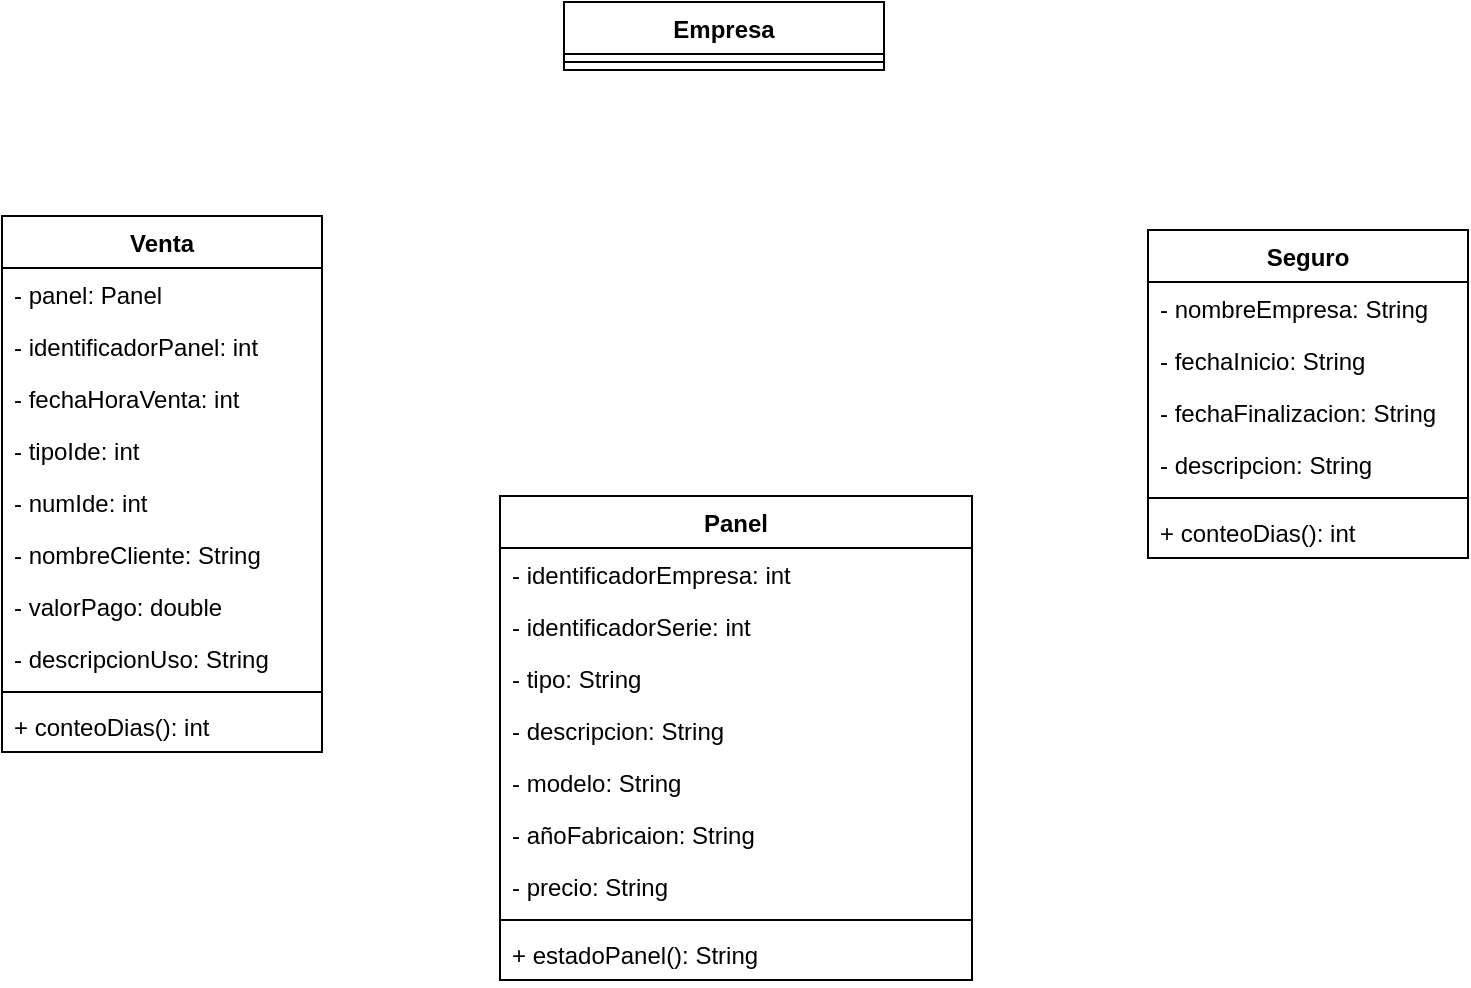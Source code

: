 <mxfile version="18.1.2" type="device"><diagram id="yd0AvLC5m7V5OH5sMlyk" name="Page-1"><mxGraphModel dx="1350" dy="793" grid="0" gridSize="10" guides="1" tooltips="1" connect="1" arrows="1" fold="1" page="1" pageScale="1" pageWidth="827" pageHeight="1169" math="0" shadow="0"><root><mxCell id="0"/><mxCell id="1" parent="0"/><mxCell id="D4gelejAomO8vIl_AThN-1" value="Panel" style="swimlane;fontStyle=1;align=center;verticalAlign=top;childLayout=stackLayout;horizontal=1;startSize=26;horizontalStack=0;resizeParent=1;resizeParentMax=0;resizeLast=0;collapsible=1;marginBottom=0;" vertex="1" parent="1"><mxGeometry x="318" y="398" width="236" height="242" as="geometry"/></mxCell><mxCell id="D4gelejAomO8vIl_AThN-2" value="- identificadorEmpresa: int" style="text;strokeColor=none;fillColor=none;align=left;verticalAlign=top;spacingLeft=4;spacingRight=4;overflow=hidden;rotatable=0;points=[[0,0.5],[1,0.5]];portConstraint=eastwest;" vertex="1" parent="D4gelejAomO8vIl_AThN-1"><mxGeometry y="26" width="236" height="26" as="geometry"/></mxCell><mxCell id="D4gelejAomO8vIl_AThN-5" value="- identificadorSerie: int" style="text;strokeColor=none;fillColor=none;align=left;verticalAlign=top;spacingLeft=4;spacingRight=4;overflow=hidden;rotatable=0;points=[[0,0.5],[1,0.5]];portConstraint=eastwest;" vertex="1" parent="D4gelejAomO8vIl_AThN-1"><mxGeometry y="52" width="236" height="26" as="geometry"/></mxCell><mxCell id="D4gelejAomO8vIl_AThN-6" value="- tipo: String" style="text;strokeColor=none;fillColor=none;align=left;verticalAlign=top;spacingLeft=4;spacingRight=4;overflow=hidden;rotatable=0;points=[[0,0.5],[1,0.5]];portConstraint=eastwest;" vertex="1" parent="D4gelejAomO8vIl_AThN-1"><mxGeometry y="78" width="236" height="26" as="geometry"/></mxCell><mxCell id="D4gelejAomO8vIl_AThN-7" value="- descripcion: String" style="text;strokeColor=none;fillColor=none;align=left;verticalAlign=top;spacingLeft=4;spacingRight=4;overflow=hidden;rotatable=0;points=[[0,0.5],[1,0.5]];portConstraint=eastwest;" vertex="1" parent="D4gelejAomO8vIl_AThN-1"><mxGeometry y="104" width="236" height="26" as="geometry"/></mxCell><mxCell id="D4gelejAomO8vIl_AThN-8" value="- modelo: String" style="text;strokeColor=none;fillColor=none;align=left;verticalAlign=top;spacingLeft=4;spacingRight=4;overflow=hidden;rotatable=0;points=[[0,0.5],[1,0.5]];portConstraint=eastwest;" vertex="1" parent="D4gelejAomO8vIl_AThN-1"><mxGeometry y="130" width="236" height="26" as="geometry"/></mxCell><mxCell id="D4gelejAomO8vIl_AThN-9" value="- añoFabricaion: String" style="text;strokeColor=none;fillColor=none;align=left;verticalAlign=top;spacingLeft=4;spacingRight=4;overflow=hidden;rotatable=0;points=[[0,0.5],[1,0.5]];portConstraint=eastwest;" vertex="1" parent="D4gelejAomO8vIl_AThN-1"><mxGeometry y="156" width="236" height="26" as="geometry"/></mxCell><mxCell id="D4gelejAomO8vIl_AThN-10" value="- precio: String" style="text;strokeColor=none;fillColor=none;align=left;verticalAlign=top;spacingLeft=4;spacingRight=4;overflow=hidden;rotatable=0;points=[[0,0.5],[1,0.5]];portConstraint=eastwest;" vertex="1" parent="D4gelejAomO8vIl_AThN-1"><mxGeometry y="182" width="236" height="26" as="geometry"/></mxCell><mxCell id="D4gelejAomO8vIl_AThN-3" value="" style="line;strokeWidth=1;fillColor=none;align=left;verticalAlign=middle;spacingTop=-1;spacingLeft=3;spacingRight=3;rotatable=0;labelPosition=right;points=[];portConstraint=eastwest;" vertex="1" parent="D4gelejAomO8vIl_AThN-1"><mxGeometry y="208" width="236" height="8" as="geometry"/></mxCell><mxCell id="D4gelejAomO8vIl_AThN-4" value="+ estadoPanel(): String" style="text;strokeColor=none;fillColor=none;align=left;verticalAlign=top;spacingLeft=4;spacingRight=4;overflow=hidden;rotatable=0;points=[[0,0.5],[1,0.5]];portConstraint=eastwest;" vertex="1" parent="D4gelejAomO8vIl_AThN-1"><mxGeometry y="216" width="236" height="26" as="geometry"/></mxCell><mxCell id="D4gelejAomO8vIl_AThN-11" value="Venta" style="swimlane;fontStyle=1;align=center;verticalAlign=top;childLayout=stackLayout;horizontal=1;startSize=26;horizontalStack=0;resizeParent=1;resizeParentMax=0;resizeLast=0;collapsible=1;marginBottom=0;" vertex="1" parent="1"><mxGeometry x="69" y="258" width="160" height="268" as="geometry"/></mxCell><mxCell id="D4gelejAomO8vIl_AThN-12" value="- panel: Panel" style="text;strokeColor=none;fillColor=none;align=left;verticalAlign=top;spacingLeft=4;spacingRight=4;overflow=hidden;rotatable=0;points=[[0,0.5],[1,0.5]];portConstraint=eastwest;" vertex="1" parent="D4gelejAomO8vIl_AThN-11"><mxGeometry y="26" width="160" height="26" as="geometry"/></mxCell><mxCell id="D4gelejAomO8vIl_AThN-15" value="- identificadorPanel: int" style="text;strokeColor=none;fillColor=none;align=left;verticalAlign=top;spacingLeft=4;spacingRight=4;overflow=hidden;rotatable=0;points=[[0,0.5],[1,0.5]];portConstraint=eastwest;" vertex="1" parent="D4gelejAomO8vIl_AThN-11"><mxGeometry y="52" width="160" height="26" as="geometry"/></mxCell><mxCell id="D4gelejAomO8vIl_AThN-16" value="- fechaHoraVenta: int" style="text;strokeColor=none;fillColor=none;align=left;verticalAlign=top;spacingLeft=4;spacingRight=4;overflow=hidden;rotatable=0;points=[[0,0.5],[1,0.5]];portConstraint=eastwest;" vertex="1" parent="D4gelejAomO8vIl_AThN-11"><mxGeometry y="78" width="160" height="26" as="geometry"/></mxCell><mxCell id="D4gelejAomO8vIl_AThN-17" value="- tipoIde: int" style="text;strokeColor=none;fillColor=none;align=left;verticalAlign=top;spacingLeft=4;spacingRight=4;overflow=hidden;rotatable=0;points=[[0,0.5],[1,0.5]];portConstraint=eastwest;" vertex="1" parent="D4gelejAomO8vIl_AThN-11"><mxGeometry y="104" width="160" height="26" as="geometry"/></mxCell><mxCell id="D4gelejAomO8vIl_AThN-18" value="- numIde: int" style="text;strokeColor=none;fillColor=none;align=left;verticalAlign=top;spacingLeft=4;spacingRight=4;overflow=hidden;rotatable=0;points=[[0,0.5],[1,0.5]];portConstraint=eastwest;" vertex="1" parent="D4gelejAomO8vIl_AThN-11"><mxGeometry y="130" width="160" height="26" as="geometry"/></mxCell><mxCell id="D4gelejAomO8vIl_AThN-20" value="- nombreCliente: String" style="text;strokeColor=none;fillColor=none;align=left;verticalAlign=top;spacingLeft=4;spacingRight=4;overflow=hidden;rotatable=0;points=[[0,0.5],[1,0.5]];portConstraint=eastwest;" vertex="1" parent="D4gelejAomO8vIl_AThN-11"><mxGeometry y="156" width="160" height="26" as="geometry"/></mxCell><mxCell id="D4gelejAomO8vIl_AThN-19" value="- valorPago: double" style="text;strokeColor=none;fillColor=none;align=left;verticalAlign=top;spacingLeft=4;spacingRight=4;overflow=hidden;rotatable=0;points=[[0,0.5],[1,0.5]];portConstraint=eastwest;" vertex="1" parent="D4gelejAomO8vIl_AThN-11"><mxGeometry y="182" width="160" height="26" as="geometry"/></mxCell><mxCell id="D4gelejAomO8vIl_AThN-21" value="- descripcionUso: String" style="text;strokeColor=none;fillColor=none;align=left;verticalAlign=top;spacingLeft=4;spacingRight=4;overflow=hidden;rotatable=0;points=[[0,0.5],[1,0.5]];portConstraint=eastwest;" vertex="1" parent="D4gelejAomO8vIl_AThN-11"><mxGeometry y="208" width="160" height="26" as="geometry"/></mxCell><mxCell id="D4gelejAomO8vIl_AThN-13" value="" style="line;strokeWidth=1;fillColor=none;align=left;verticalAlign=middle;spacingTop=-1;spacingLeft=3;spacingRight=3;rotatable=0;labelPosition=right;points=[];portConstraint=eastwest;" vertex="1" parent="D4gelejAomO8vIl_AThN-11"><mxGeometry y="234" width="160" height="8" as="geometry"/></mxCell><mxCell id="D4gelejAomO8vIl_AThN-14" value="+ conteoDias(): int" style="text;strokeColor=none;fillColor=none;align=left;verticalAlign=top;spacingLeft=4;spacingRight=4;overflow=hidden;rotatable=0;points=[[0,0.5],[1,0.5]];portConstraint=eastwest;" vertex="1" parent="D4gelejAomO8vIl_AThN-11"><mxGeometry y="242" width="160" height="26" as="geometry"/></mxCell><mxCell id="D4gelejAomO8vIl_AThN-22" value="Seguro" style="swimlane;fontStyle=1;align=center;verticalAlign=top;childLayout=stackLayout;horizontal=1;startSize=26;horizontalStack=0;resizeParent=1;resizeParentMax=0;resizeLast=0;collapsible=1;marginBottom=0;" vertex="1" parent="1"><mxGeometry x="642" y="265" width="160" height="164" as="geometry"/></mxCell><mxCell id="D4gelejAomO8vIl_AThN-23" value="- nombreEmpresa: String" style="text;strokeColor=none;fillColor=none;align=left;verticalAlign=top;spacingLeft=4;spacingRight=4;overflow=hidden;rotatable=0;points=[[0,0.5],[1,0.5]];portConstraint=eastwest;" vertex="1" parent="D4gelejAomO8vIl_AThN-22"><mxGeometry y="26" width="160" height="26" as="geometry"/></mxCell><mxCell id="D4gelejAomO8vIl_AThN-26" value="- fechaInicio: String" style="text;strokeColor=none;fillColor=none;align=left;verticalAlign=top;spacingLeft=4;spacingRight=4;overflow=hidden;rotatable=0;points=[[0,0.5],[1,0.5]];portConstraint=eastwest;" vertex="1" parent="D4gelejAomO8vIl_AThN-22"><mxGeometry y="52" width="160" height="26" as="geometry"/></mxCell><mxCell id="D4gelejAomO8vIl_AThN-27" value="- fechaFinalizacion: String" style="text;strokeColor=none;fillColor=none;align=left;verticalAlign=top;spacingLeft=4;spacingRight=4;overflow=hidden;rotatable=0;points=[[0,0.5],[1,0.5]];portConstraint=eastwest;" vertex="1" parent="D4gelejAomO8vIl_AThN-22"><mxGeometry y="78" width="160" height="26" as="geometry"/></mxCell><mxCell id="D4gelejAomO8vIl_AThN-28" value="- descripcion: String" style="text;strokeColor=none;fillColor=none;align=left;verticalAlign=top;spacingLeft=4;spacingRight=4;overflow=hidden;rotatable=0;points=[[0,0.5],[1,0.5]];portConstraint=eastwest;" vertex="1" parent="D4gelejAomO8vIl_AThN-22"><mxGeometry y="104" width="160" height="26" as="geometry"/></mxCell><mxCell id="D4gelejAomO8vIl_AThN-24" value="" style="line;strokeWidth=1;fillColor=none;align=left;verticalAlign=middle;spacingTop=-1;spacingLeft=3;spacingRight=3;rotatable=0;labelPosition=right;points=[];portConstraint=eastwest;" vertex="1" parent="D4gelejAomO8vIl_AThN-22"><mxGeometry y="130" width="160" height="8" as="geometry"/></mxCell><mxCell id="D4gelejAomO8vIl_AThN-25" value="+ conteoDias(): int" style="text;strokeColor=none;fillColor=none;align=left;verticalAlign=top;spacingLeft=4;spacingRight=4;overflow=hidden;rotatable=0;points=[[0,0.5],[1,0.5]];portConstraint=eastwest;" vertex="1" parent="D4gelejAomO8vIl_AThN-22"><mxGeometry y="138" width="160" height="26" as="geometry"/></mxCell><mxCell id="D4gelejAomO8vIl_AThN-29" value="Empresa" style="swimlane;fontStyle=1;align=center;verticalAlign=top;childLayout=stackLayout;horizontal=1;startSize=26;horizontalStack=0;resizeParent=1;resizeParentMax=0;resizeLast=0;collapsible=1;marginBottom=0;" vertex="1" parent="1"><mxGeometry x="350" y="151" width="160" height="34" as="geometry"/></mxCell><mxCell id="D4gelejAomO8vIl_AThN-31" value="" style="line;strokeWidth=1;fillColor=none;align=left;verticalAlign=middle;spacingTop=-1;spacingLeft=3;spacingRight=3;rotatable=0;labelPosition=right;points=[];portConstraint=eastwest;" vertex="1" parent="D4gelejAomO8vIl_AThN-29"><mxGeometry y="26" width="160" height="8" as="geometry"/></mxCell></root></mxGraphModel></diagram></mxfile>